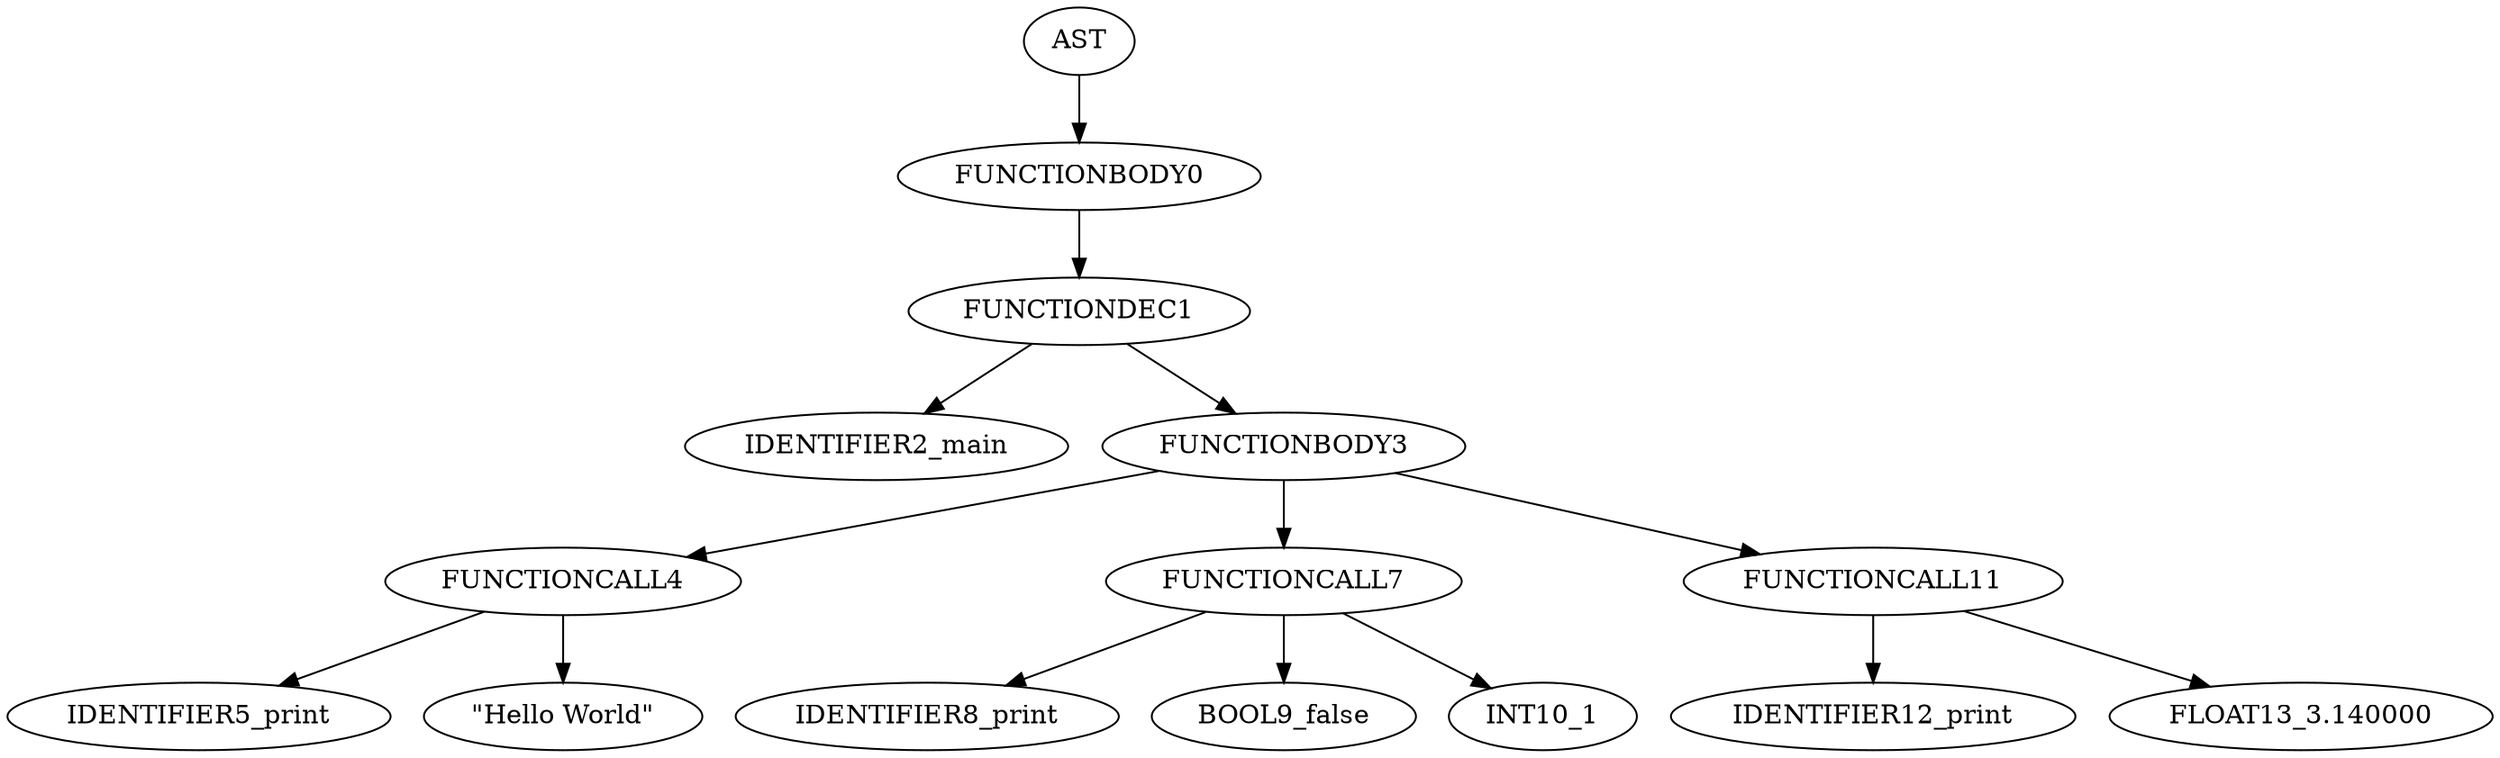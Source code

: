 digraph G {
AST -> FUNCTIONBODY0
FUNCTIONBODY0 -> FUNCTIONDEC1
FUNCTIONDEC1 -> IDENTIFIER2_main
FUNCTIONDEC1 -> FUNCTIONBODY3
FUNCTIONBODY3 -> FUNCTIONCALL4
FUNCTIONCALL4 -> IDENTIFIER5_print
"STRING6_\"Hello World" [label="\"Hello World\""]
FUNCTIONCALL4 -> "STRING6_\"Hello World"

FUNCTIONBODY3 -> FUNCTIONCALL7
FUNCTIONCALL7 -> IDENTIFIER8_print
FUNCTIONCALL7 -> BOOL9_false
FUNCTIONCALL7 -> INT10_1

FUNCTIONBODY3 -> FUNCTIONCALL11
FUNCTIONCALL11 -> IDENTIFIER12_print
FUNCTIONCALL11 -> "FLOAT13_3.140000"


}